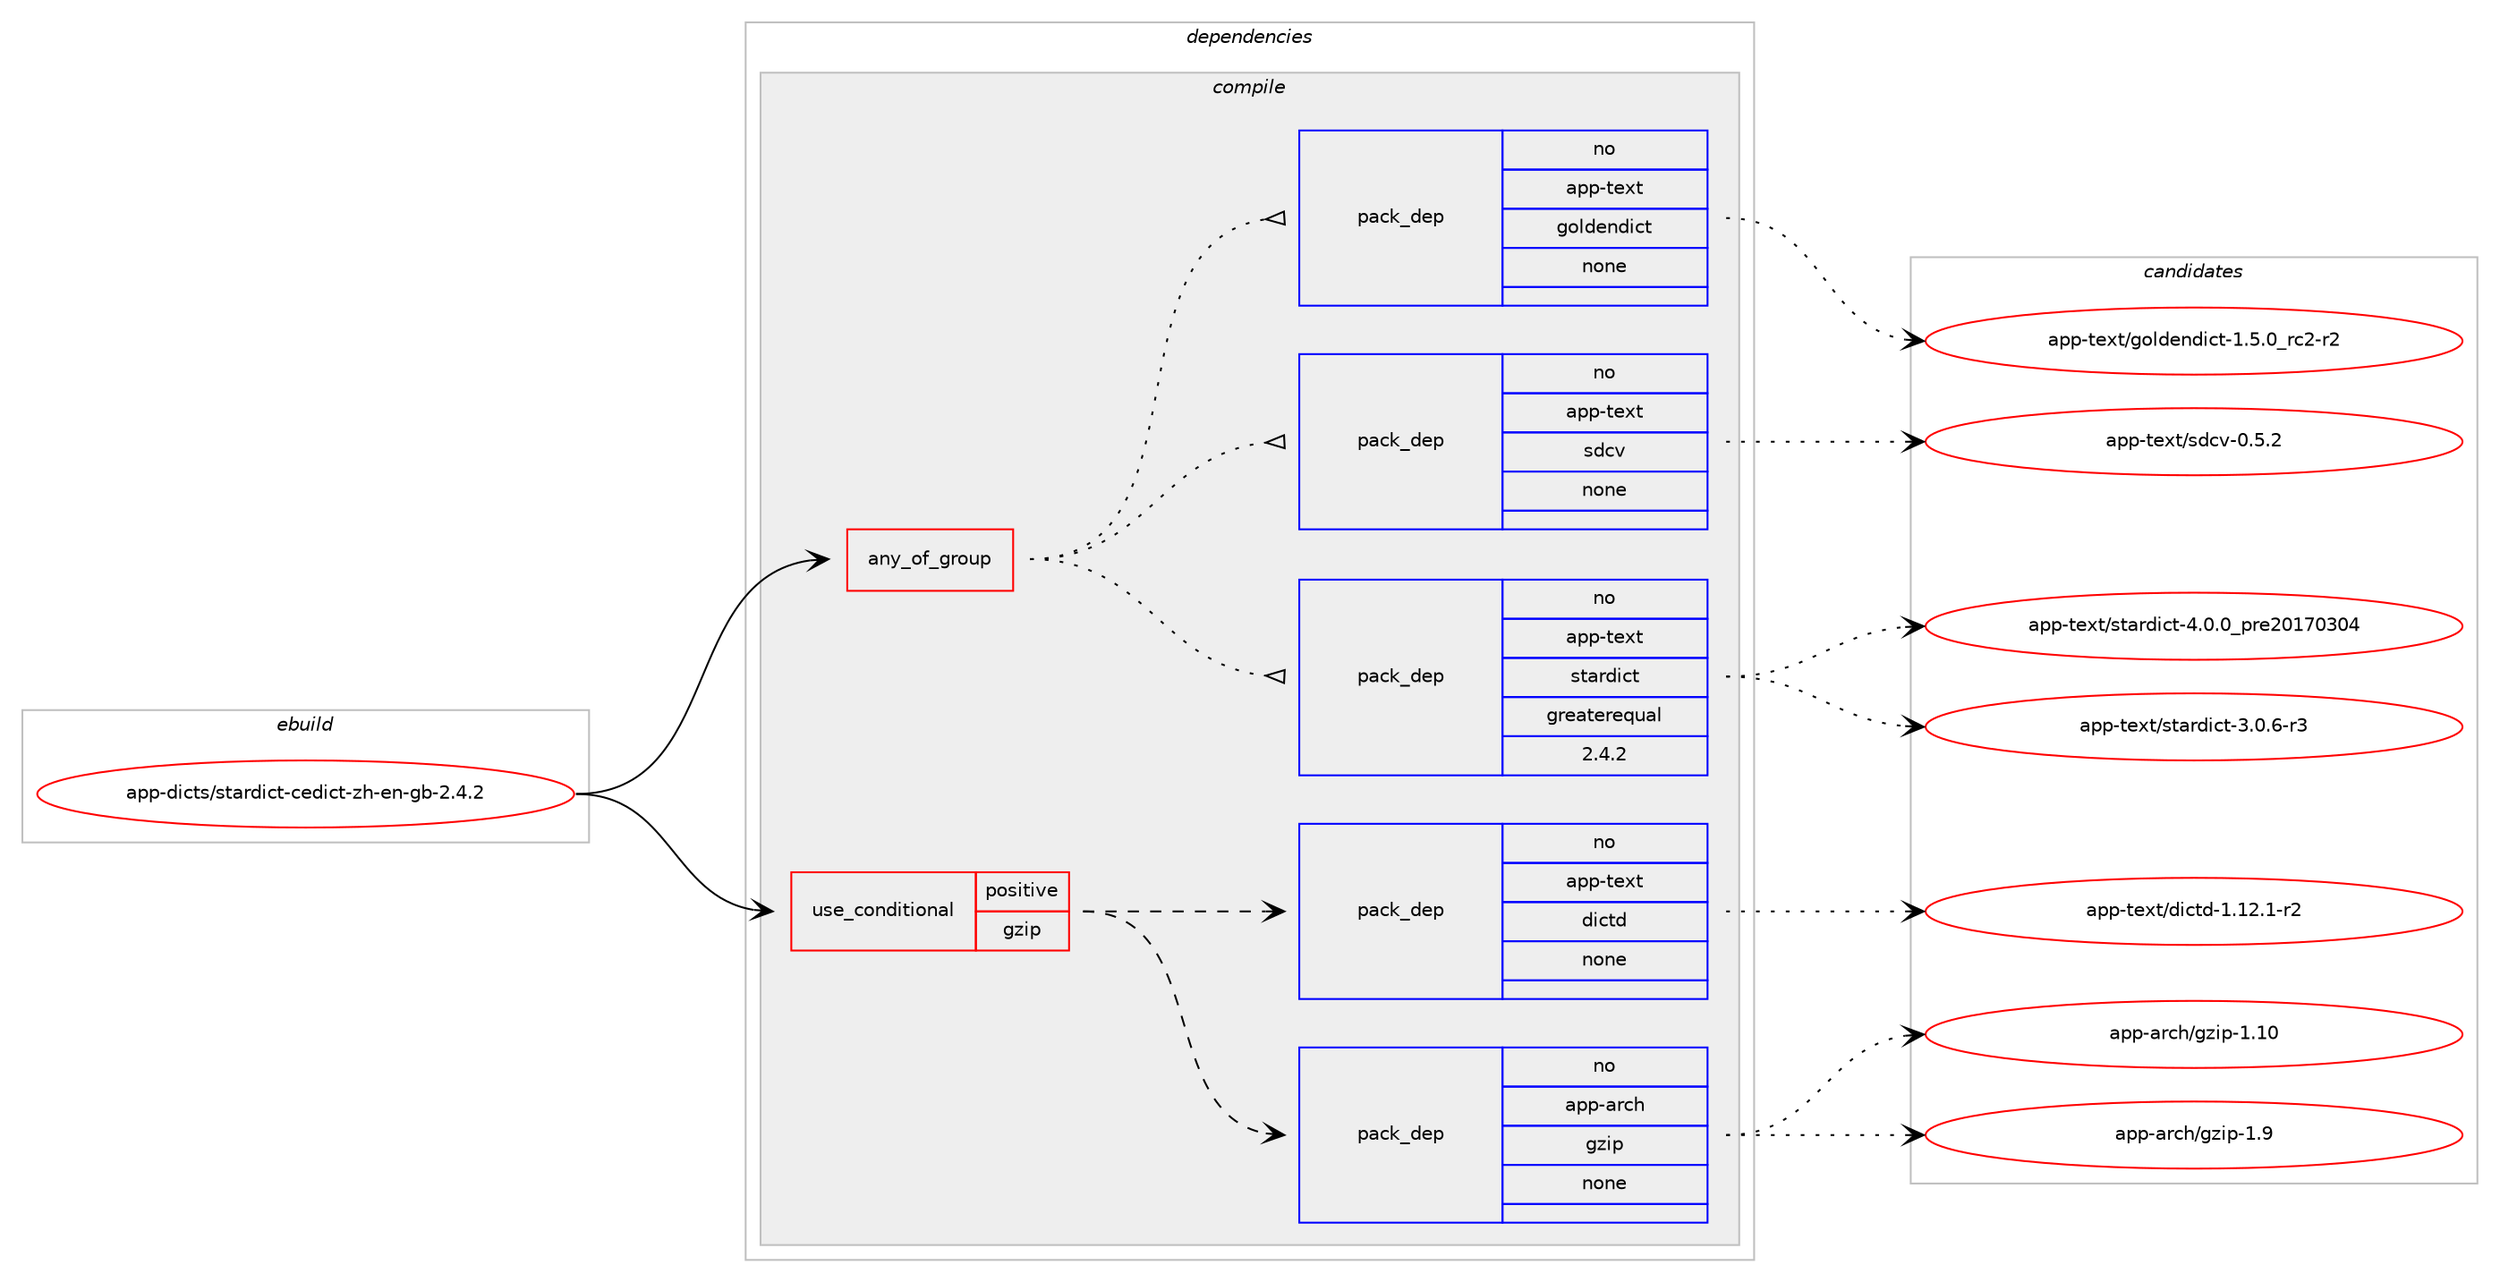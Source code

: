 digraph prolog {

# *************
# Graph options
# *************

newrank=true;
concentrate=true;
compound=true;
graph [rankdir=LR,fontname=Helvetica,fontsize=10,ranksep=1.5];#, ranksep=2.5, nodesep=0.2];
edge  [arrowhead=vee];
node  [fontname=Helvetica,fontsize=10];

# **********
# The ebuild
# **********

subgraph cluster_leftcol {
color=gray;
rank=same;
label=<<i>ebuild</i>>;
id [label="app-dicts/stardict-cedict-zh-en-gb-2.4.2", color=red, width=4, href="../app-dicts/stardict-cedict-zh-en-gb-2.4.2.svg"];
}

# ****************
# The dependencies
# ****************

subgraph cluster_midcol {
color=gray;
label=<<i>dependencies</i>>;
subgraph cluster_compile {
fillcolor="#eeeeee";
style=filled;
label=<<i>compile</i>>;
subgraph any8398 {
dependency478668 [label=<<TABLE BORDER="0" CELLBORDER="1" CELLSPACING="0" CELLPADDING="4"><TR><TD CELLPADDING="10">any_of_group</TD></TR></TABLE>>, shape=none, color=red];subgraph pack355862 {
dependency478669 [label=<<TABLE BORDER="0" CELLBORDER="1" CELLSPACING="0" CELLPADDING="4" WIDTH="220"><TR><TD ROWSPAN="6" CELLPADDING="30">pack_dep</TD></TR><TR><TD WIDTH="110">no</TD></TR><TR><TD>app-text</TD></TR><TR><TD>stardict</TD></TR><TR><TD>greaterequal</TD></TR><TR><TD>2.4.2</TD></TR></TABLE>>, shape=none, color=blue];
}
dependency478668:e -> dependency478669:w [weight=20,style="dotted",arrowhead="oinv"];
subgraph pack355863 {
dependency478670 [label=<<TABLE BORDER="0" CELLBORDER="1" CELLSPACING="0" CELLPADDING="4" WIDTH="220"><TR><TD ROWSPAN="6" CELLPADDING="30">pack_dep</TD></TR><TR><TD WIDTH="110">no</TD></TR><TR><TD>app-text</TD></TR><TR><TD>sdcv</TD></TR><TR><TD>none</TD></TR><TR><TD></TD></TR></TABLE>>, shape=none, color=blue];
}
dependency478668:e -> dependency478670:w [weight=20,style="dotted",arrowhead="oinv"];
subgraph pack355864 {
dependency478671 [label=<<TABLE BORDER="0" CELLBORDER="1" CELLSPACING="0" CELLPADDING="4" WIDTH="220"><TR><TD ROWSPAN="6" CELLPADDING="30">pack_dep</TD></TR><TR><TD WIDTH="110">no</TD></TR><TR><TD>app-text</TD></TR><TR><TD>goldendict</TD></TR><TR><TD>none</TD></TR><TR><TD></TD></TR></TABLE>>, shape=none, color=blue];
}
dependency478668:e -> dependency478671:w [weight=20,style="dotted",arrowhead="oinv"];
}
id:e -> dependency478668:w [weight=20,style="solid",arrowhead="vee"];
subgraph cond114103 {
dependency478672 [label=<<TABLE BORDER="0" CELLBORDER="1" CELLSPACING="0" CELLPADDING="4"><TR><TD ROWSPAN="3" CELLPADDING="10">use_conditional</TD></TR><TR><TD>positive</TD></TR><TR><TD>gzip</TD></TR></TABLE>>, shape=none, color=red];
subgraph pack355865 {
dependency478673 [label=<<TABLE BORDER="0" CELLBORDER="1" CELLSPACING="0" CELLPADDING="4" WIDTH="220"><TR><TD ROWSPAN="6" CELLPADDING="30">pack_dep</TD></TR><TR><TD WIDTH="110">no</TD></TR><TR><TD>app-arch</TD></TR><TR><TD>gzip</TD></TR><TR><TD>none</TD></TR><TR><TD></TD></TR></TABLE>>, shape=none, color=blue];
}
dependency478672:e -> dependency478673:w [weight=20,style="dashed",arrowhead="vee"];
subgraph pack355866 {
dependency478674 [label=<<TABLE BORDER="0" CELLBORDER="1" CELLSPACING="0" CELLPADDING="4" WIDTH="220"><TR><TD ROWSPAN="6" CELLPADDING="30">pack_dep</TD></TR><TR><TD WIDTH="110">no</TD></TR><TR><TD>app-text</TD></TR><TR><TD>dictd</TD></TR><TR><TD>none</TD></TR><TR><TD></TD></TR></TABLE>>, shape=none, color=blue];
}
dependency478672:e -> dependency478674:w [weight=20,style="dashed",arrowhead="vee"];
}
id:e -> dependency478672:w [weight=20,style="solid",arrowhead="vee"];
}
subgraph cluster_compileandrun {
fillcolor="#eeeeee";
style=filled;
label=<<i>compile and run</i>>;
}
subgraph cluster_run {
fillcolor="#eeeeee";
style=filled;
label=<<i>run</i>>;
}
}

# **************
# The candidates
# **************

subgraph cluster_choices {
rank=same;
color=gray;
label=<<i>candidates</i>>;

subgraph choice355862 {
color=black;
nodesep=1;
choice97112112451161011201164711511697114100105991164551464846544511451 [label="app-text/stardict-3.0.6-r3", color=red, width=4,href="../app-text/stardict-3.0.6-r3.svg"];
choice9711211245116101120116471151169711410010599116455246484648951121141015048495548514852 [label="app-text/stardict-4.0.0_pre20170304", color=red, width=4,href="../app-text/stardict-4.0.0_pre20170304.svg"];
dependency478669:e -> choice97112112451161011201164711511697114100105991164551464846544511451:w [style=dotted,weight="100"];
dependency478669:e -> choice9711211245116101120116471151169711410010599116455246484648951121141015048495548514852:w [style=dotted,weight="100"];
}
subgraph choice355863 {
color=black;
nodesep=1;
choice97112112451161011201164711510099118454846534650 [label="app-text/sdcv-0.5.2", color=red, width=4,href="../app-text/sdcv-0.5.2.svg"];
dependency478670:e -> choice97112112451161011201164711510099118454846534650:w [style=dotted,weight="100"];
}
subgraph choice355864 {
color=black;
nodesep=1;
choice971121124511610112011647103111108100101110100105991164549465346489511499504511450 [label="app-text/goldendict-1.5.0_rc2-r2", color=red, width=4,href="../app-text/goldendict-1.5.0_rc2-r2.svg"];
dependency478671:e -> choice971121124511610112011647103111108100101110100105991164549465346489511499504511450:w [style=dotted,weight="100"];
}
subgraph choice355865 {
color=black;
nodesep=1;
choice97112112459711499104471031221051124549464948 [label="app-arch/gzip-1.10", color=red, width=4,href="../app-arch/gzip-1.10.svg"];
choice971121124597114991044710312210511245494657 [label="app-arch/gzip-1.9", color=red, width=4,href="../app-arch/gzip-1.9.svg"];
dependency478673:e -> choice97112112459711499104471031221051124549464948:w [style=dotted,weight="100"];
dependency478673:e -> choice971121124597114991044710312210511245494657:w [style=dotted,weight="100"];
}
subgraph choice355866 {
color=black;
nodesep=1;
choice97112112451161011201164710010599116100454946495046494511450 [label="app-text/dictd-1.12.1-r2", color=red, width=4,href="../app-text/dictd-1.12.1-r2.svg"];
dependency478674:e -> choice97112112451161011201164710010599116100454946495046494511450:w [style=dotted,weight="100"];
}
}

}
